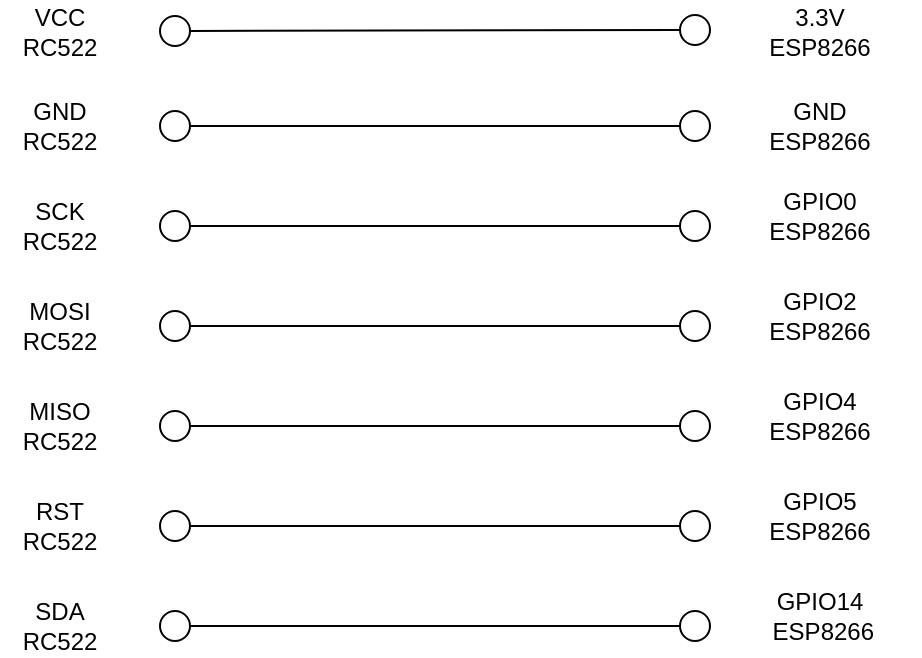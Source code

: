 <mxfile version="15.9.1" type="github">
  <diagram name="Page-1" id="7e0a89b8-554c-2b80-1dc8-d5c74ca68de4">
    <mxGraphModel dx="1426" dy="921" grid="1" gridSize="10" guides="1" tooltips="1" connect="1" arrows="1" fold="1" page="1" pageScale="1" pageWidth="1100" pageHeight="850" background="none" math="0" shadow="0">
      <root>
        <mxCell id="0" />
        <mxCell id="1" parent="0" />
        <mxCell id="0UxDiAOnXqlTuZG0vYk--1" value="" style="verticalLabelPosition=bottom;shadow=0;dashed=0;align=center;html=1;verticalAlign=top;strokeWidth=1;shape=ellipse;perimeter=ellipsePerimeter;" vertex="1" parent="1">
          <mxGeometry x="460" y="39.5" width="15" height="15" as="geometry" />
        </mxCell>
        <mxCell id="0UxDiAOnXqlTuZG0vYk--2" value="" style="verticalLabelPosition=bottom;shadow=0;dashed=0;align=center;html=1;verticalAlign=top;strokeWidth=1;shape=ellipse;perimeter=ellipsePerimeter;" vertex="1" parent="1">
          <mxGeometry x="460" y="87.5" width="15" height="15" as="geometry" />
        </mxCell>
        <mxCell id="0UxDiAOnXqlTuZG0vYk--3" value="" style="verticalLabelPosition=bottom;shadow=0;dashed=0;align=center;html=1;verticalAlign=top;strokeWidth=1;shape=ellipse;perimeter=ellipsePerimeter;" vertex="1" parent="1">
          <mxGeometry x="460" y="187.5" width="15" height="15" as="geometry" />
        </mxCell>
        <mxCell id="0UxDiAOnXqlTuZG0vYk--4" value="3.3V ESP8266" style="text;html=1;strokeColor=none;fillColor=none;align=center;verticalAlign=middle;whiteSpace=wrap;rounded=0;" vertex="1" parent="1">
          <mxGeometry x="500" y="32.5" width="60" height="30" as="geometry" />
        </mxCell>
        <mxCell id="0UxDiAOnXqlTuZG0vYk--5" value="GND ESP8266" style="text;html=1;strokeColor=none;fillColor=none;align=center;verticalAlign=middle;whiteSpace=wrap;rounded=0;" vertex="1" parent="1">
          <mxGeometry x="500" y="80" width="60" height="30" as="geometry" />
        </mxCell>
        <mxCell id="0UxDiAOnXqlTuZG0vYk--6" value="GPIO2&lt;br&gt;ESP8266" style="text;html=1;strokeColor=none;fillColor=none;align=center;verticalAlign=middle;whiteSpace=wrap;rounded=0;" vertex="1" parent="1">
          <mxGeometry x="480" y="180" width="100" height="20" as="geometry" />
        </mxCell>
        <mxCell id="0UxDiAOnXqlTuZG0vYk--7" value="" style="verticalLabelPosition=bottom;shadow=0;dashed=0;align=center;html=1;verticalAlign=top;strokeWidth=1;shape=ellipse;perimeter=ellipsePerimeter;" vertex="1" parent="1">
          <mxGeometry x="200" y="40" width="15" height="15" as="geometry" />
        </mxCell>
        <mxCell id="0UxDiAOnXqlTuZG0vYk--8" value="" style="verticalLabelPosition=bottom;shadow=0;dashed=0;align=center;html=1;verticalAlign=top;strokeWidth=1;shape=ellipse;perimeter=ellipsePerimeter;" vertex="1" parent="1">
          <mxGeometry x="200" y="87.5" width="15" height="15" as="geometry" />
        </mxCell>
        <mxCell id="0UxDiAOnXqlTuZG0vYk--9" value="" style="verticalLabelPosition=bottom;shadow=0;dashed=0;align=center;html=1;verticalAlign=top;strokeWidth=1;shape=ellipse;perimeter=ellipsePerimeter;" vertex="1" parent="1">
          <mxGeometry x="200" y="137.5" width="15" height="15" as="geometry" />
        </mxCell>
        <mxCell id="0UxDiAOnXqlTuZG0vYk--10" value="VCC RC522" style="text;html=1;strokeColor=none;fillColor=none;align=center;verticalAlign=middle;whiteSpace=wrap;rounded=0;" vertex="1" parent="1">
          <mxGeometry x="120" y="32.5" width="60" height="30" as="geometry" />
        </mxCell>
        <mxCell id="0UxDiAOnXqlTuZG0vYk--11" value="GND RC522" style="text;html=1;strokeColor=none;fillColor=none;align=center;verticalAlign=middle;whiteSpace=wrap;rounded=0;" vertex="1" parent="1">
          <mxGeometry x="120" y="80" width="60" height="30" as="geometry" />
        </mxCell>
        <mxCell id="0UxDiAOnXqlTuZG0vYk--12" value="SCK RC522" style="text;html=1;strokeColor=none;fillColor=none;align=center;verticalAlign=middle;whiteSpace=wrap;rounded=0;" vertex="1" parent="1">
          <mxGeometry x="120" y="130" width="60" height="30" as="geometry" />
        </mxCell>
        <mxCell id="0UxDiAOnXqlTuZG0vYk--13" value="" style="verticalLabelPosition=bottom;shadow=0;dashed=0;align=center;html=1;verticalAlign=top;strokeWidth=1;shape=ellipse;perimeter=ellipsePerimeter;" vertex="1" parent="1">
          <mxGeometry x="200" y="187.5" width="15" height="15" as="geometry" />
        </mxCell>
        <mxCell id="0UxDiAOnXqlTuZG0vYk--14" value="MOSI RC522" style="text;html=1;strokeColor=none;fillColor=none;align=center;verticalAlign=middle;whiteSpace=wrap;rounded=0;" vertex="1" parent="1">
          <mxGeometry x="120" y="180" width="60" height="30" as="geometry" />
        </mxCell>
        <mxCell id="0UxDiAOnXqlTuZG0vYk--15" value="" style="verticalLabelPosition=bottom;shadow=0;dashed=0;align=center;html=1;verticalAlign=top;strokeWidth=1;shape=ellipse;perimeter=ellipsePerimeter;" vertex="1" parent="1">
          <mxGeometry x="200" y="237.5" width="15" height="15" as="geometry" />
        </mxCell>
        <mxCell id="0UxDiAOnXqlTuZG0vYk--16" value="MISO RC522" style="text;html=1;strokeColor=none;fillColor=none;align=center;verticalAlign=middle;whiteSpace=wrap;rounded=0;" vertex="1" parent="1">
          <mxGeometry x="120" y="230" width="60" height="30" as="geometry" />
        </mxCell>
        <mxCell id="0UxDiAOnXqlTuZG0vYk--17" value="" style="verticalLabelPosition=bottom;shadow=0;dashed=0;align=center;html=1;verticalAlign=top;strokeWidth=1;shape=ellipse;perimeter=ellipsePerimeter;" vertex="1" parent="1">
          <mxGeometry x="200" y="287.5" width="15" height="15" as="geometry" />
        </mxCell>
        <mxCell id="0UxDiAOnXqlTuZG0vYk--18" value="RST RC522" style="text;html=1;strokeColor=none;fillColor=none;align=center;verticalAlign=middle;whiteSpace=wrap;rounded=0;" vertex="1" parent="1">
          <mxGeometry x="120" y="280" width="60" height="30" as="geometry" />
        </mxCell>
        <mxCell id="0UxDiAOnXqlTuZG0vYk--19" value="" style="verticalLabelPosition=bottom;shadow=0;dashed=0;align=center;html=1;verticalAlign=top;strokeWidth=1;shape=ellipse;perimeter=ellipsePerimeter;" vertex="1" parent="1">
          <mxGeometry x="200" y="337.5" width="15" height="15" as="geometry" />
        </mxCell>
        <mxCell id="0UxDiAOnXqlTuZG0vYk--20" value="SDA RC522" style="text;html=1;strokeColor=none;fillColor=none;align=center;verticalAlign=middle;whiteSpace=wrap;rounded=0;" vertex="1" parent="1">
          <mxGeometry x="120" y="330" width="60" height="30" as="geometry" />
        </mxCell>
        <mxCell id="0UxDiAOnXqlTuZG0vYk--21" value="" style="verticalLabelPosition=bottom;shadow=0;dashed=0;align=center;html=1;verticalAlign=top;strokeWidth=1;shape=ellipse;perimeter=ellipsePerimeter;" vertex="1" parent="1">
          <mxGeometry x="460" y="237.5" width="15" height="15" as="geometry" />
        </mxCell>
        <mxCell id="0UxDiAOnXqlTuZG0vYk--22" value="GPIO4&lt;br&gt;ESP8266" style="text;html=1;strokeColor=none;fillColor=none;align=center;verticalAlign=middle;whiteSpace=wrap;rounded=0;" vertex="1" parent="1">
          <mxGeometry x="480" y="230" width="100" height="20" as="geometry" />
        </mxCell>
        <mxCell id="0UxDiAOnXqlTuZG0vYk--23" value="" style="verticalLabelPosition=bottom;shadow=0;dashed=0;align=center;html=1;verticalAlign=top;strokeWidth=1;shape=ellipse;perimeter=ellipsePerimeter;" vertex="1" parent="1">
          <mxGeometry x="460" y="137.5" width="15" height="15" as="geometry" />
        </mxCell>
        <mxCell id="0UxDiAOnXqlTuZG0vYk--24" value="GPIO0&lt;br&gt;ESP8266" style="text;html=1;strokeColor=none;fillColor=none;align=center;verticalAlign=middle;whiteSpace=wrap;rounded=0;" vertex="1" parent="1">
          <mxGeometry x="480" y="130" width="100" height="20" as="geometry" />
        </mxCell>
        <mxCell id="0UxDiAOnXqlTuZG0vYk--25" value="" style="verticalLabelPosition=bottom;shadow=0;dashed=0;align=center;html=1;verticalAlign=top;strokeWidth=1;shape=ellipse;perimeter=ellipsePerimeter;" vertex="1" parent="1">
          <mxGeometry x="460" y="337.5" width="15" height="15" as="geometry" />
        </mxCell>
        <mxCell id="0UxDiAOnXqlTuZG0vYk--26" value="GPIO14&lt;br&gt;&amp;nbsp;ESP8266" style="text;html=1;strokeColor=none;fillColor=none;align=center;verticalAlign=middle;whiteSpace=wrap;rounded=0;" vertex="1" parent="1">
          <mxGeometry x="480" y="330" width="100" height="20" as="geometry" />
        </mxCell>
        <mxCell id="0UxDiAOnXqlTuZG0vYk--27" value="" style="endArrow=none;html=1;rounded=0;entryX=1;entryY=0.5;entryDx=0;entryDy=0;exitX=0;exitY=0.5;exitDx=0;exitDy=0;" edge="1" parent="1" source="0UxDiAOnXqlTuZG0vYk--1" target="0UxDiAOnXqlTuZG0vYk--7">
          <mxGeometry width="50" height="50" relative="1" as="geometry">
            <mxPoint x="390" y="460" as="sourcePoint" />
            <mxPoint x="440" y="410" as="targetPoint" />
          </mxGeometry>
        </mxCell>
        <mxCell id="0UxDiAOnXqlTuZG0vYk--28" value="" style="endArrow=none;html=1;rounded=0;entryX=1;entryY=0.5;entryDx=0;entryDy=0;exitX=0;exitY=0.5;exitDx=0;exitDy=0;" edge="1" parent="1" source="0UxDiAOnXqlTuZG0vYk--2" target="0UxDiAOnXqlTuZG0vYk--8">
          <mxGeometry width="50" height="50" relative="1" as="geometry">
            <mxPoint x="450" y="80" as="sourcePoint" />
            <mxPoint x="230" y="80" as="targetPoint" />
          </mxGeometry>
        </mxCell>
        <mxCell id="0UxDiAOnXqlTuZG0vYk--29" value="" style="endArrow=none;html=1;rounded=0;entryX=1;entryY=0.5;entryDx=0;entryDy=0;exitX=0;exitY=0.5;exitDx=0;exitDy=0;" edge="1" parent="1" source="0UxDiAOnXqlTuZG0vYk--23" target="0UxDiAOnXqlTuZG0vYk--9">
          <mxGeometry width="50" height="50" relative="1" as="geometry">
            <mxPoint x="475" y="170" as="sourcePoint" />
            <mxPoint x="230" y="170.5" as="targetPoint" />
          </mxGeometry>
        </mxCell>
        <mxCell id="0UxDiAOnXqlTuZG0vYk--30" value="" style="endArrow=none;html=1;rounded=0;entryX=1;entryY=0.5;entryDx=0;entryDy=0;exitX=0;exitY=0.5;exitDx=0;exitDy=0;" edge="1" parent="1" source="0UxDiAOnXqlTuZG0vYk--3" target="0UxDiAOnXqlTuZG0vYk--13">
          <mxGeometry width="50" height="50" relative="1" as="geometry">
            <mxPoint x="490" y="77" as="sourcePoint" />
            <mxPoint x="245" y="77.5" as="targetPoint" />
          </mxGeometry>
        </mxCell>
        <mxCell id="0UxDiAOnXqlTuZG0vYk--31" value="" style="endArrow=none;html=1;rounded=0;entryX=1;entryY=0.5;entryDx=0;entryDy=0;exitX=0;exitY=0.5;exitDx=0;exitDy=0;" edge="1" parent="1" source="0UxDiAOnXqlTuZG0vYk--21" target="0UxDiAOnXqlTuZG0vYk--15">
          <mxGeometry width="50" height="50" relative="1" as="geometry">
            <mxPoint x="500" y="87" as="sourcePoint" />
            <mxPoint x="255" y="87.5" as="targetPoint" />
          </mxGeometry>
        </mxCell>
        <mxCell id="0UxDiAOnXqlTuZG0vYk--32" value="" style="endArrow=none;html=1;rounded=0;entryX=1;entryY=0.5;entryDx=0;entryDy=0;exitX=0;exitY=0.5;exitDx=0;exitDy=0;" edge="1" parent="1" source="0UxDiAOnXqlTuZG0vYk--25" target="0UxDiAOnXqlTuZG0vYk--19">
          <mxGeometry width="50" height="50" relative="1" as="geometry">
            <mxPoint x="510" y="97" as="sourcePoint" />
            <mxPoint x="265" y="97.5" as="targetPoint" />
          </mxGeometry>
        </mxCell>
        <mxCell id="0UxDiAOnXqlTuZG0vYk--34" value="" style="verticalLabelPosition=bottom;shadow=0;dashed=0;align=center;html=1;verticalAlign=top;strokeWidth=1;shape=ellipse;perimeter=ellipsePerimeter;" vertex="1" parent="1">
          <mxGeometry x="460" y="287.5" width="15" height="15" as="geometry" />
        </mxCell>
        <mxCell id="0UxDiAOnXqlTuZG0vYk--35" value="GPIO5&lt;br&gt;ESP8266" style="text;html=1;strokeColor=none;fillColor=none;align=center;verticalAlign=middle;whiteSpace=wrap;rounded=0;" vertex="1" parent="1">
          <mxGeometry x="480" y="280" width="100" height="20" as="geometry" />
        </mxCell>
        <mxCell id="0UxDiAOnXqlTuZG0vYk--36" value="" style="endArrow=none;html=1;rounded=0;exitX=1;exitY=0.5;exitDx=0;exitDy=0;entryX=0;entryY=0.5;entryDx=0;entryDy=0;" edge="1" parent="1" source="0UxDiAOnXqlTuZG0vYk--17" target="0UxDiAOnXqlTuZG0vYk--34">
          <mxGeometry width="50" height="50" relative="1" as="geometry">
            <mxPoint x="520" y="500" as="sourcePoint" />
            <mxPoint x="570" y="450" as="targetPoint" />
          </mxGeometry>
        </mxCell>
      </root>
    </mxGraphModel>
  </diagram>
</mxfile>
